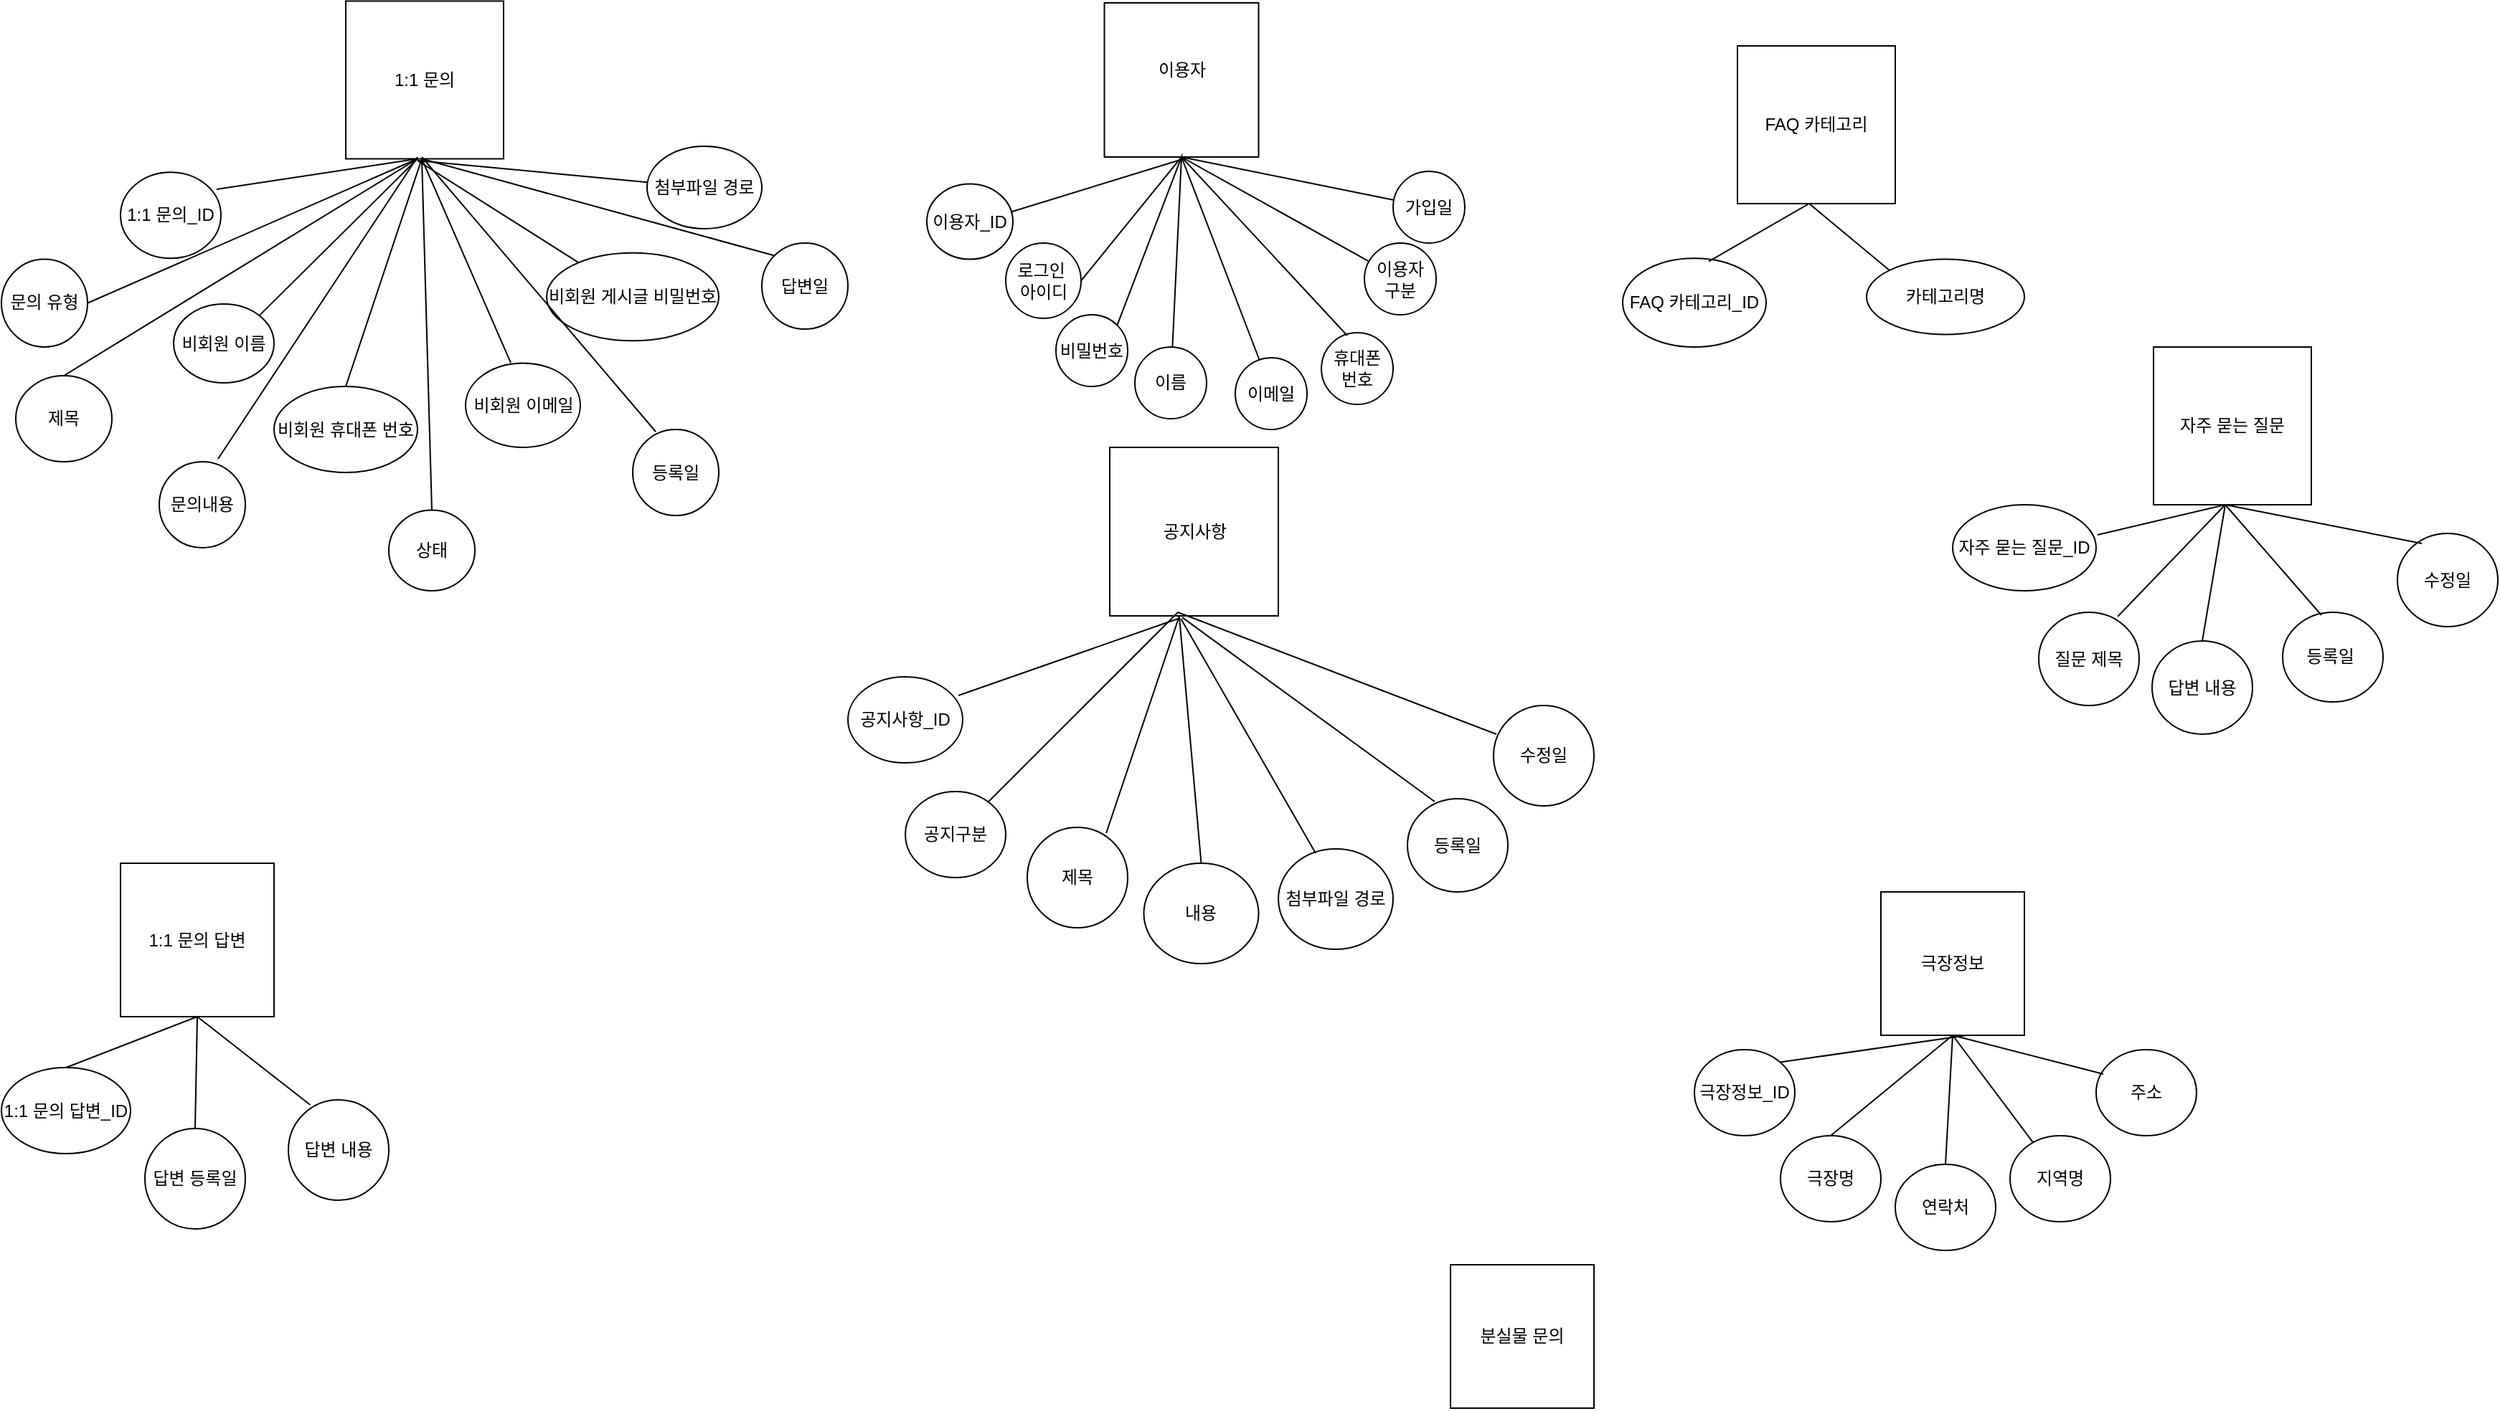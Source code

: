<mxfile version="28.2.8">
  <diagram name="페이지-1" id="GlcNtZ1km3tHZAyMDBaJ">
    <mxGraphModel grid="1" page="1" gridSize="10" guides="1" tooltips="1" connect="1" arrows="1" fold="1" pageScale="1" pageWidth="827" pageHeight="1169" math="0" shadow="0">
      <root>
        <mxCell id="0" />
        <mxCell id="1" parent="0" />
        <mxCell id="Zwj_HbS0Xo6QSIKevfj4-1" value="이용자&lt;div&gt;&lt;br&gt;&lt;/div&gt;" style="whiteSpace=wrap;html=1;aspect=fixed;" vertex="1" parent="1">
          <mxGeometry x="-351.25" y="10" width="107.5" height="107.5" as="geometry" />
        </mxCell>
        <mxCell id="Zwj_HbS0Xo6QSIKevfj4-2" value="FAQ 카테고리" style="whiteSpace=wrap;html=1;aspect=fixed;" vertex="1" parent="1">
          <mxGeometry x="90" y="40" width="110" height="110" as="geometry" />
        </mxCell>
        <mxCell id="Zwj_HbS0Xo6QSIKevfj4-3" value="1:1 문의" style="whiteSpace=wrap;html=1;aspect=fixed;" vertex="1" parent="1">
          <mxGeometry x="-880" y="8.75" width="110" height="110" as="geometry" />
        </mxCell>
        <mxCell id="Zwj_HbS0Xo6QSIKevfj4-4" value="&lt;div&gt;분실물 문의&lt;/div&gt;" style="whiteSpace=wrap;html=1;aspect=fixed;" vertex="1" parent="1">
          <mxGeometry x="-110" y="890" width="100" height="100" as="geometry" />
        </mxCell>
        <mxCell id="Zwj_HbS0Xo6QSIKevfj4-5" value="공지사항" style="whiteSpace=wrap;html=1;aspect=fixed;" vertex="1" parent="1">
          <mxGeometry x="-347.5" y="320" width="117.5" height="117.5" as="geometry" />
        </mxCell>
        <mxCell id="Zwj_HbS0Xo6QSIKevfj4-6" value="자주 묻는 질문" style="whiteSpace=wrap;html=1;aspect=fixed;" vertex="1" parent="1">
          <mxGeometry x="380" y="250" width="110" height="110" as="geometry" />
        </mxCell>
        <mxCell id="Zwj_HbS0Xo6QSIKevfj4-7" value="1:1 문의 답변" style="whiteSpace=wrap;html=1;aspect=fixed;" vertex="1" parent="1">
          <mxGeometry x="-1037" y="610" width="107" height="107" as="geometry" />
        </mxCell>
        <mxCell id="Zwj_HbS0Xo6QSIKevfj4-8" value="극장정보" style="whiteSpace=wrap;html=1;aspect=fixed;" vertex="1" parent="1">
          <mxGeometry x="190" y="630" width="100" height="100" as="geometry" />
        </mxCell>
        <mxCell id="Zwj_HbS0Xo6QSIKevfj4-11" value="" style="endArrow=none;html=1;rounded=0;exitX=1;exitY=0.5;exitDx=0;exitDy=0;" edge="1" parent="1" source="Zwj_HbS0Xo6QSIKevfj4-12">
          <mxGeometry width="50" height="50" relative="1" as="geometry">
            <mxPoint x="-377.5" y="167.5" as="sourcePoint" />
            <mxPoint x="-297.5" y="117.5" as="targetPoint" />
          </mxGeometry>
        </mxCell>
        <mxCell id="Zwj_HbS0Xo6QSIKevfj4-12" value="로그인&amp;nbsp;&lt;div&gt;아이디&lt;/div&gt;" style="ellipse;whiteSpace=wrap;html=1;aspect=fixed;" vertex="1" parent="1">
          <mxGeometry x="-420" y="177.5" width="52.5" height="52.5" as="geometry" />
        </mxCell>
        <mxCell id="Zwj_HbS0Xo6QSIKevfj4-18" value="비밀번호" style="ellipse;whiteSpace=wrap;html=1;" vertex="1" parent="1">
          <mxGeometry x="-385" y="227.5" width="50" height="50" as="geometry" />
        </mxCell>
        <mxCell id="Zwj_HbS0Xo6QSIKevfj4-20" value="" style="endArrow=none;html=1;rounded=0;entryX=1;entryY=0;entryDx=0;entryDy=0;" edge="1" parent="1" source="Zwj_HbS0Xo6QSIKevfj4-27" target="Zwj_HbS0Xo6QSIKevfj4-18">
          <mxGeometry width="50" height="50" relative="1" as="geometry">
            <mxPoint x="-281.75" y="227.5" as="sourcePoint" />
            <mxPoint x="-363.25" y="199.5" as="targetPoint" />
            <Array as="points">
              <mxPoint x="-297.5" y="117.5" />
            </Array>
          </mxGeometry>
        </mxCell>
        <mxCell id="Zwj_HbS0Xo6QSIKevfj4-25" value="이메일" style="ellipse;whiteSpace=wrap;html=1;aspect=fixed;" vertex="1" parent="1">
          <mxGeometry x="-260" y="257.5" width="50" height="50" as="geometry" />
        </mxCell>
        <mxCell id="Zwj_HbS0Xo6QSIKevfj4-27" value="이름" style="ellipse;whiteSpace=wrap;html=1;aspect=fixed;" vertex="1" parent="1">
          <mxGeometry x="-330" y="250" width="50" height="50" as="geometry" />
        </mxCell>
        <mxCell id="Zwj_HbS0Xo6QSIKevfj4-34" value="휴대폰&lt;div&gt;번호&lt;/div&gt;" style="ellipse;whiteSpace=wrap;html=1;aspect=fixed;" vertex="1" parent="1">
          <mxGeometry x="-200" y="240" width="50" height="50" as="geometry" />
        </mxCell>
        <mxCell id="Zwj_HbS0Xo6QSIKevfj4-36" value="이용자&lt;div&gt;구분&lt;/div&gt;" style="ellipse;whiteSpace=wrap;html=1;aspect=fixed;" vertex="1" parent="1">
          <mxGeometry x="-170" y="177.5" width="50" height="50" as="geometry" />
        </mxCell>
        <mxCell id="Zwj_HbS0Xo6QSIKevfj4-39" value="가입일" style="ellipse;whiteSpace=wrap;html=1;aspect=fixed;" vertex="1" parent="1">
          <mxGeometry x="-150" y="127.5" width="50" height="50" as="geometry" />
        </mxCell>
        <mxCell id="Zwj_HbS0Xo6QSIKevfj4-42" value="" style="endArrow=none;html=1;rounded=0;exitX=0.34;exitY=0.04;exitDx=0;exitDy=0;exitPerimeter=0;" edge="1" parent="1" source="Zwj_HbS0Xo6QSIKevfj4-25">
          <mxGeometry width="50" height="50" relative="1" as="geometry">
            <mxPoint x="-277.5" y="187.5" as="sourcePoint" />
            <mxPoint x="-297.5" y="117.5" as="targetPoint" />
          </mxGeometry>
        </mxCell>
        <mxCell id="Zwj_HbS0Xo6QSIKevfj4-44" value="" style="endArrow=none;html=1;rounded=0;entryX=0.36;entryY=0.04;entryDx=0;entryDy=0;entryPerimeter=0;" edge="1" parent="1" target="Zwj_HbS0Xo6QSIKevfj4-34">
          <mxGeometry width="50" height="50" relative="1" as="geometry">
            <mxPoint x="-297.5" y="117.5" as="sourcePoint" />
            <mxPoint x="-247.5" y="207.5" as="targetPoint" />
          </mxGeometry>
        </mxCell>
        <mxCell id="Zwj_HbS0Xo6QSIKevfj4-46" value="" style="endArrow=none;html=1;rounded=0;entryX=0.5;entryY=1;entryDx=0;entryDy=0;" edge="1" parent="1" source="Zwj_HbS0Xo6QSIKevfj4-36" target="Zwj_HbS0Xo6QSIKevfj4-1">
          <mxGeometry width="50" height="50" relative="1" as="geometry">
            <mxPoint x="-247.5" y="167.5" as="sourcePoint" />
            <mxPoint x="-287.5" y="127.5" as="targetPoint" />
          </mxGeometry>
        </mxCell>
        <mxCell id="Zwj_HbS0Xo6QSIKevfj4-47" value="" style="endArrow=none;html=1;rounded=0;" edge="1" parent="1" target="Zwj_HbS0Xo6QSIKevfj4-39">
          <mxGeometry width="50" height="50" relative="1" as="geometry">
            <mxPoint x="-297.5" y="117.5" as="sourcePoint" />
            <mxPoint x="-187.5" y="87.5" as="targetPoint" />
          </mxGeometry>
        </mxCell>
        <mxCell id="Zwj_HbS0Xo6QSIKevfj4-48" value="답변 등록일" style="ellipse;whiteSpace=wrap;html=1;aspect=fixed;" vertex="1" parent="1">
          <mxGeometry x="-1020" y="795" width="70" height="70" as="geometry" />
        </mxCell>
        <mxCell id="Zwj_HbS0Xo6QSIKevfj4-49" value="" style="endArrow=none;html=1;rounded=0;exitX=0.5;exitY=0;exitDx=0;exitDy=0;entryX=0.5;entryY=1;entryDx=0;entryDy=0;" edge="1" parent="1" source="Zwj_HbS0Xo6QSIKevfj4-48" target="Zwj_HbS0Xo6QSIKevfj4-7">
          <mxGeometry width="50" height="50" relative="1" as="geometry">
            <mxPoint x="-1030" y="772.5" as="sourcePoint" />
            <mxPoint x="-980" y="722.5" as="targetPoint" />
          </mxGeometry>
        </mxCell>
        <mxCell id="Zwj_HbS0Xo6QSIKevfj4-51" value="" style="endArrow=none;html=1;rounded=0;exitX=0.217;exitY=0.05;exitDx=0;exitDy=0;exitPerimeter=0;entryX=0.5;entryY=1;entryDx=0;entryDy=0;" edge="1" parent="1" source="Zwj_HbS0Xo6QSIKevfj4-52" target="Zwj_HbS0Xo6QSIKevfj4-7">
          <mxGeometry width="50" height="50" relative="1" as="geometry">
            <mxPoint x="-920" y="782.5" as="sourcePoint" />
            <mxPoint x="-980" y="722.5" as="targetPoint" />
          </mxGeometry>
        </mxCell>
        <mxCell id="Zwj_HbS0Xo6QSIKevfj4-52" value="답변 내용" style="ellipse;whiteSpace=wrap;html=1;aspect=fixed;" vertex="1" parent="1">
          <mxGeometry x="-920" y="775" width="70" height="70" as="geometry" />
        </mxCell>
        <mxCell id="Zwj_HbS0Xo6QSIKevfj4-54" value="" style="endArrow=none;html=1;rounded=0;exitX=0.963;exitY=0.217;exitDx=0;exitDy=0;exitPerimeter=0;entryX=0.404;entryY=1.017;entryDx=0;entryDy=0;entryPerimeter=0;" edge="1" parent="1" source="Zwj_HbS0Xo6QSIKevfj4-56" target="Zwj_HbS0Xo6QSIKevfj4-5">
          <mxGeometry width="50" height="50" relative="1" as="geometry">
            <mxPoint x="-365" y="560" as="sourcePoint" />
            <mxPoint x="-295" y="480" as="targetPoint" />
          </mxGeometry>
        </mxCell>
        <mxCell id="Zwj_HbS0Xo6QSIKevfj4-56" value="공지사항_ID" style="ellipse;whiteSpace=wrap;html=1;" vertex="1" parent="1">
          <mxGeometry x="-530" y="480" width="80" height="60" as="geometry" />
        </mxCell>
        <mxCell id="Zwj_HbS0Xo6QSIKevfj4-57" value="" style="endArrow=none;html=1;rounded=0;" edge="1" parent="1" source="Zwj_HbS0Xo6QSIKevfj4-58">
          <mxGeometry width="50" height="50" relative="1" as="geometry">
            <mxPoint x="-315" y="560" as="sourcePoint" />
            <mxPoint x="-300" y="435" as="targetPoint" />
          </mxGeometry>
        </mxCell>
        <mxCell id="Zwj_HbS0Xo6QSIKevfj4-58" value="공지구분" style="ellipse;whiteSpace=wrap;html=1;" vertex="1" parent="1">
          <mxGeometry x="-490" y="560" width="70" height="60" as="geometry" />
        </mxCell>
        <mxCell id="Zwj_HbS0Xo6QSIKevfj4-59" value="" style="endArrow=none;html=1;rounded=0;exitX=0.786;exitY=0.057;exitDx=0;exitDy=0;entryX=0.413;entryY=1;entryDx=0;entryDy=0;entryPerimeter=0;exitPerimeter=0;" edge="1" parent="1" source="Zwj_HbS0Xo6QSIKevfj4-60" target="Zwj_HbS0Xo6QSIKevfj4-5">
          <mxGeometry width="50" height="50" relative="1" as="geometry">
            <mxPoint x="-305" y="580" as="sourcePoint" />
            <mxPoint x="-295" y="480" as="targetPoint" />
          </mxGeometry>
        </mxCell>
        <mxCell id="Zwj_HbS0Xo6QSIKevfj4-60" value="제목" style="ellipse;whiteSpace=wrap;html=1;" vertex="1" parent="1">
          <mxGeometry x="-405" y="585" width="70" height="70" as="geometry" />
        </mxCell>
        <mxCell id="Zwj_HbS0Xo6QSIKevfj4-61" value="내용" style="ellipse;whiteSpace=wrap;html=1;" vertex="1" parent="1">
          <mxGeometry x="-323.75" y="610" width="80" height="70" as="geometry" />
        </mxCell>
        <mxCell id="Zwj_HbS0Xo6QSIKevfj4-62" value="첨부파일 경로" style="ellipse;whiteSpace=wrap;html=1;" vertex="1" parent="1">
          <mxGeometry x="-230" y="600" width="80" height="70" as="geometry" />
        </mxCell>
        <mxCell id="Zwj_HbS0Xo6QSIKevfj4-63" value="등록일" style="ellipse;whiteSpace=wrap;html=1;" vertex="1" parent="1">
          <mxGeometry x="-140" y="565" width="70" height="65" as="geometry" />
        </mxCell>
        <mxCell id="Zwj_HbS0Xo6QSIKevfj4-64" value="수정일" style="ellipse;whiteSpace=wrap;html=1;" vertex="1" parent="1">
          <mxGeometry x="-80" y="500" width="70" height="70" as="geometry" />
        </mxCell>
        <mxCell id="Zwj_HbS0Xo6QSIKevfj4-67" value="" style="endArrow=none;html=1;rounded=0;exitX=0.5;exitY=0;exitDx=0;exitDy=0;entryX=0.413;entryY=1.009;entryDx=0;entryDy=0;entryPerimeter=0;" edge="1" parent="1" source="Zwj_HbS0Xo6QSIKevfj4-61" target="Zwj_HbS0Xo6QSIKevfj4-5">
          <mxGeometry width="50" height="50" relative="1" as="geometry">
            <mxPoint x="-305" y="560" as="sourcePoint" />
            <mxPoint x="-290" y="480" as="targetPoint" />
          </mxGeometry>
        </mxCell>
        <mxCell id="Zwj_HbS0Xo6QSIKevfj4-68" value="" style="endArrow=none;html=1;rounded=0;exitX=0.325;exitY=0.043;exitDx=0;exitDy=0;exitPerimeter=0;entryX=0.422;entryY=1.017;entryDx=0;entryDy=0;entryPerimeter=0;" edge="1" parent="1" source="Zwj_HbS0Xo6QSIKevfj4-62" target="Zwj_HbS0Xo6QSIKevfj4-5">
          <mxGeometry width="50" height="50" relative="1" as="geometry">
            <mxPoint x="-227.061" y="615.843" as="sourcePoint" />
            <mxPoint x="-290" y="480" as="targetPoint" />
          </mxGeometry>
        </mxCell>
        <mxCell id="Zwj_HbS0Xo6QSIKevfj4-69" value="" style="endArrow=none;html=1;rounded=0;entryX=0.271;entryY=0.031;entryDx=0;entryDy=0;entryPerimeter=0;exitX=0.43;exitY=1.009;exitDx=0;exitDy=0;exitPerimeter=0;" edge="1" parent="1" source="Zwj_HbS0Xo6QSIKevfj4-5" target="Zwj_HbS0Xo6QSIKevfj4-63">
          <mxGeometry width="50" height="50" relative="1" as="geometry">
            <mxPoint x="-250" y="460" as="sourcePoint" />
            <mxPoint x="-200" y="480" as="targetPoint" />
          </mxGeometry>
        </mxCell>
        <mxCell id="Zwj_HbS0Xo6QSIKevfj4-70" value="" style="endArrow=none;html=1;rounded=0;entryX=0.029;entryY=0.286;entryDx=0;entryDy=0;entryPerimeter=0;" edge="1" parent="1" target="Zwj_HbS0Xo6QSIKevfj4-64">
          <mxGeometry width="50" height="50" relative="1" as="geometry">
            <mxPoint x="-300" y="435" as="sourcePoint" />
            <mxPoint x="-70" y="510" as="targetPoint" />
          </mxGeometry>
        </mxCell>
        <mxCell id="Zwj_HbS0Xo6QSIKevfj4-72" value="극장명" style="ellipse;whiteSpace=wrap;html=1;" vertex="1" parent="1">
          <mxGeometry x="120" y="800" width="70" height="60" as="geometry" />
        </mxCell>
        <mxCell id="Zwj_HbS0Xo6QSIKevfj4-73" value="FAQ 카테고리_ID" style="ellipse;whiteSpace=wrap;html=1;" vertex="1" parent="1">
          <mxGeometry x="10" y="188.13" width="100" height="61.87" as="geometry" />
        </mxCell>
        <mxCell id="Zwj_HbS0Xo6QSIKevfj4-74" value="카테고리명" style="ellipse;whiteSpace=wrap;html=1;" vertex="1" parent="1">
          <mxGeometry x="180" y="188.75" width="110" height="52.5" as="geometry" />
        </mxCell>
        <mxCell id="Zwj_HbS0Xo6QSIKevfj4-75" value="극장정보_ID" style="ellipse;whiteSpace=wrap;html=1;" vertex="1" parent="1">
          <mxGeometry x="60" y="740" width="70" height="60" as="geometry" />
        </mxCell>
        <mxCell id="Zwj_HbS0Xo6QSIKevfj4-76" value="지역명" style="ellipse;whiteSpace=wrap;html=1;" vertex="1" parent="1">
          <mxGeometry x="280" y="800" width="70" height="60" as="geometry" />
        </mxCell>
        <mxCell id="Zwj_HbS0Xo6QSIKevfj4-77" value="" style="endArrow=none;html=1;rounded=0;entryX=0;entryY=0;entryDx=0;entryDy=0;exitX=0.6;exitY=0.035;exitDx=0;exitDy=0;exitPerimeter=0;" edge="1" parent="1" source="Zwj_HbS0Xo6QSIKevfj4-73" target="Zwj_HbS0Xo6QSIKevfj4-74">
          <mxGeometry width="50" height="50" relative="1" as="geometry">
            <mxPoint x="90" y="212.5" as="sourcePoint" />
            <mxPoint x="140" y="162.5" as="targetPoint" />
            <Array as="points">
              <mxPoint x="140" y="150" />
            </Array>
          </mxGeometry>
        </mxCell>
        <mxCell id="Zwj_HbS0Xo6QSIKevfj4-78" value="1:1 문의 답변_ID" style="ellipse;whiteSpace=wrap;html=1;" vertex="1" parent="1">
          <mxGeometry x="-1120" y="752.5" width="90" height="60" as="geometry" />
        </mxCell>
        <mxCell id="Zwj_HbS0Xo6QSIKevfj4-79" value="" style="endArrow=none;html=1;rounded=0;exitX=0.5;exitY=0;exitDx=0;exitDy=0;entryX=0.5;entryY=1;entryDx=0;entryDy=0;" edge="1" parent="1" source="Zwj_HbS0Xo6QSIKevfj4-78" target="Zwj_HbS0Xo6QSIKevfj4-7">
          <mxGeometry width="50" height="50" relative="1" as="geometry">
            <mxPoint x="-1030" y="772.5" as="sourcePoint" />
            <mxPoint x="-980" y="722.5" as="targetPoint" />
          </mxGeometry>
        </mxCell>
        <mxCell id="Zwj_HbS0Xo6QSIKevfj4-80" value="연락처" style="ellipse;whiteSpace=wrap;html=1;" vertex="1" parent="1">
          <mxGeometry x="200" y="820" width="70" height="60" as="geometry" />
        </mxCell>
        <mxCell id="Zwj_HbS0Xo6QSIKevfj4-81" value="주소" style="ellipse;whiteSpace=wrap;html=1;" vertex="1" parent="1">
          <mxGeometry x="340" y="740" width="70" height="60" as="geometry" />
        </mxCell>
        <mxCell id="Zwj_HbS0Xo6QSIKevfj4-82" value="" style="endArrow=none;html=1;rounded=0;exitX=0.071;exitY=0.283;exitDx=0;exitDy=0;exitPerimeter=0;" edge="1" parent="1" source="Zwj_HbS0Xo6QSIKevfj4-81">
          <mxGeometry width="50" height="50" relative="1" as="geometry">
            <mxPoint x="190" y="780" as="sourcePoint" />
            <mxPoint x="240" y="730" as="targetPoint" />
          </mxGeometry>
        </mxCell>
        <mxCell id="Zwj_HbS0Xo6QSIKevfj4-83" value="" style="endArrow=none;html=1;rounded=0;" edge="1" parent="1" source="Zwj_HbS0Xo6QSIKevfj4-76">
          <mxGeometry width="50" height="50" relative="1" as="geometry">
            <mxPoint x="190" y="780" as="sourcePoint" />
            <mxPoint x="240" y="730" as="targetPoint" />
          </mxGeometry>
        </mxCell>
        <mxCell id="Zwj_HbS0Xo6QSIKevfj4-84" value="" style="endArrow=none;html=1;rounded=0;exitX=0.5;exitY=0;exitDx=0;exitDy=0;" edge="1" parent="1" source="Zwj_HbS0Xo6QSIKevfj4-80">
          <mxGeometry width="50" height="50" relative="1" as="geometry">
            <mxPoint x="190" y="780" as="sourcePoint" />
            <mxPoint x="240" y="730" as="targetPoint" />
          </mxGeometry>
        </mxCell>
        <mxCell id="Zwj_HbS0Xo6QSIKevfj4-85" value="" style="endArrow=none;html=1;rounded=0;exitX=0.5;exitY=0;exitDx=0;exitDy=0;" edge="1" parent="1" source="Zwj_HbS0Xo6QSIKevfj4-72">
          <mxGeometry width="50" height="50" relative="1" as="geometry">
            <mxPoint x="190" y="780" as="sourcePoint" />
            <mxPoint x="240" y="730" as="targetPoint" />
          </mxGeometry>
        </mxCell>
        <mxCell id="Zwj_HbS0Xo6QSIKevfj4-86" value="" style="endArrow=none;html=1;rounded=0;exitX=1;exitY=0;exitDx=0;exitDy=0;" edge="1" parent="1" source="Zwj_HbS0Xo6QSIKevfj4-75">
          <mxGeometry width="50" height="50" relative="1" as="geometry">
            <mxPoint x="130" y="750" as="sourcePoint" />
            <mxPoint x="250" y="730" as="targetPoint" />
          </mxGeometry>
        </mxCell>
        <mxCell id="Zwj_HbS0Xo6QSIKevfj4-87" value="질문 제목" style="ellipse;whiteSpace=wrap;html=1;" vertex="1" parent="1">
          <mxGeometry x="300" y="435" width="70" height="65" as="geometry" />
        </mxCell>
        <mxCell id="Zwj_HbS0Xo6QSIKevfj4-88" value="자주 묻는 질문_ID" style="ellipse;whiteSpace=wrap;html=1;" vertex="1" parent="1">
          <mxGeometry x="240" y="360" width="100" height="60" as="geometry" />
        </mxCell>
        <mxCell id="Zwj_HbS0Xo6QSIKevfj4-89" value="답변 내용" style="ellipse;whiteSpace=wrap;html=1;" vertex="1" parent="1">
          <mxGeometry x="379" y="455" width="70" height="65" as="geometry" />
        </mxCell>
        <mxCell id="Zwj_HbS0Xo6QSIKevfj4-90" value="등록일&amp;nbsp;" style="ellipse;whiteSpace=wrap;html=1;" vertex="1" parent="1">
          <mxGeometry x="470" y="435" width="70" height="62.5" as="geometry" />
        </mxCell>
        <mxCell id="Zwj_HbS0Xo6QSIKevfj4-91" value="수정일" style="ellipse;whiteSpace=wrap;html=1;" vertex="1" parent="1">
          <mxGeometry x="550" y="380" width="70" height="65" as="geometry" />
        </mxCell>
        <mxCell id="Zwj_HbS0Xo6QSIKevfj4-92" value="" style="endArrow=none;html=1;rounded=0;exitX=1.01;exitY=0.35;exitDx=0;exitDy=0;exitPerimeter=0;" edge="1" parent="1" source="Zwj_HbS0Xo6QSIKevfj4-88">
          <mxGeometry width="50" height="50" relative="1" as="geometry">
            <mxPoint x="380" y="410" as="sourcePoint" />
            <mxPoint x="430" y="360" as="targetPoint" />
          </mxGeometry>
        </mxCell>
        <mxCell id="Zwj_HbS0Xo6QSIKevfj4-93" value="" style="endArrow=none;html=1;rounded=0;exitX=0.386;exitY=0.032;exitDx=0;exitDy=0;exitPerimeter=0;" edge="1" parent="1" source="Zwj_HbS0Xo6QSIKevfj4-90">
          <mxGeometry width="50" height="50" relative="1" as="geometry">
            <mxPoint x="449" y="427.5" as="sourcePoint" />
            <mxPoint x="430" y="360" as="targetPoint" />
          </mxGeometry>
        </mxCell>
        <mxCell id="Zwj_HbS0Xo6QSIKevfj4-94" value="" style="endArrow=none;html=1;rounded=0;exitX=0.5;exitY=0;exitDx=0;exitDy=0;" edge="1" parent="1" source="Zwj_HbS0Xo6QSIKevfj4-89">
          <mxGeometry width="50" height="50" relative="1" as="geometry">
            <mxPoint x="410" y="460" as="sourcePoint" />
            <mxPoint x="430" y="360" as="targetPoint" />
          </mxGeometry>
        </mxCell>
        <mxCell id="Zwj_HbS0Xo6QSIKevfj4-95" value="" style="endArrow=none;html=1;rounded=0;exitX=0.786;exitY=0.046;exitDx=0;exitDy=0;exitPerimeter=0;" edge="1" parent="1" source="Zwj_HbS0Xo6QSIKevfj4-87">
          <mxGeometry width="50" height="50" relative="1" as="geometry">
            <mxPoint x="380" y="410" as="sourcePoint" />
            <mxPoint x="430" y="360" as="targetPoint" />
          </mxGeometry>
        </mxCell>
        <mxCell id="Zwj_HbS0Xo6QSIKevfj4-97" value="" style="endArrow=none;html=1;rounded=0;entryX=0.243;entryY=0.108;entryDx=0;entryDy=0;entryPerimeter=0;" edge="1" parent="1" target="Zwj_HbS0Xo6QSIKevfj4-91">
          <mxGeometry width="50" height="50" relative="1" as="geometry">
            <mxPoint x="430" y="360" as="sourcePoint" />
            <mxPoint x="550" y="340" as="targetPoint" />
          </mxGeometry>
        </mxCell>
        <mxCell id="Zwj_HbS0Xo6QSIKevfj4-98" value="" style="endArrow=none;html=1;rounded=0;exitX=0.967;exitY=0.376;exitDx=0;exitDy=0;exitPerimeter=0;" edge="1" parent="1" source="Zwj_HbS0Xo6QSIKevfj4-100">
          <mxGeometry width="50" height="50" relative="1" as="geometry">
            <mxPoint x="-410" y="150" as="sourcePoint" />
            <mxPoint x="-300" y="120" as="targetPoint" />
          </mxGeometry>
        </mxCell>
        <mxCell id="Zwj_HbS0Xo6QSIKevfj4-100" value="이용자_ID" style="ellipse;whiteSpace=wrap;html=1;" vertex="1" parent="1">
          <mxGeometry x="-475" y="136.25" width="60" height="52.5" as="geometry" />
        </mxCell>
        <mxCell id="Zwj_HbS0Xo6QSIKevfj4-104" value="답변일" style="ellipse;whiteSpace=wrap;html=1;" vertex="1" parent="1">
          <mxGeometry x="-590" y="177.5" width="60" height="60" as="geometry" />
        </mxCell>
        <mxCell id="Zwj_HbS0Xo6QSIKevfj4-105" value="등록일" style="ellipse;whiteSpace=wrap;html=1;" vertex="1" parent="1">
          <mxGeometry x="-680" y="307.5" width="60" height="60" as="geometry" />
        </mxCell>
        <mxCell id="Zwj_HbS0Xo6QSIKevfj4-106" value="제목" style="ellipse;whiteSpace=wrap;html=1;" vertex="1" parent="1">
          <mxGeometry x="-1110" y="270" width="67" height="60" as="geometry" />
        </mxCell>
        <mxCell id="Zwj_HbS0Xo6QSIKevfj4-107" value="상태" style="ellipse;whiteSpace=wrap;html=1;" vertex="1" parent="1">
          <mxGeometry x="-850" y="363.75" width="60" height="56.25" as="geometry" />
        </mxCell>
        <mxCell id="Zwj_HbS0Xo6QSIKevfj4-108" value="첨부파일 경로" style="ellipse;whiteSpace=wrap;html=1;" vertex="1" parent="1">
          <mxGeometry x="-670" y="110" width="80" height="57.5" as="geometry" />
        </mxCell>
        <mxCell id="Zwj_HbS0Xo6QSIKevfj4-109" value="문의내용" style="ellipse;whiteSpace=wrap;html=1;" vertex="1" parent="1">
          <mxGeometry x="-1010" y="330" width="60" height="60" as="geometry" />
        </mxCell>
        <mxCell id="Zwj_HbS0Xo6QSIKevfj4-110" value="문의 유형" style="ellipse;whiteSpace=wrap;html=1;" vertex="1" parent="1">
          <mxGeometry x="-1120" y="188.75" width="60" height="61.25" as="geometry" />
        </mxCell>
        <mxCell id="Zwj_HbS0Xo6QSIKevfj4-111" value="비회원 게시글 비밀번호" style="ellipse;whiteSpace=wrap;html=1;" vertex="1" parent="1">
          <mxGeometry x="-740" y="184.38" width="120" height="61.25" as="geometry" />
        </mxCell>
        <mxCell id="Zwj_HbS0Xo6QSIKevfj4-112" value="비회원 이메일" style="ellipse;whiteSpace=wrap;html=1;" vertex="1" parent="1">
          <mxGeometry x="-796.5" y="261.25" width="80" height="58.75" as="geometry" />
        </mxCell>
        <mxCell id="Zwj_HbS0Xo6QSIKevfj4-113" value="비회원 휴대폰 번호" style="ellipse;whiteSpace=wrap;html=1;" vertex="1" parent="1">
          <mxGeometry x="-930" y="277.5" width="100" height="60" as="geometry" />
        </mxCell>
        <mxCell id="Zwj_HbS0Xo6QSIKevfj4-114" value="비회원 이름" style="ellipse;whiteSpace=wrap;html=1;" vertex="1" parent="1">
          <mxGeometry x="-1000" y="220" width="70" height="55" as="geometry" />
        </mxCell>
        <mxCell id="Zwj_HbS0Xo6QSIKevfj4-115" value="1:1 문의_ID" style="ellipse;whiteSpace=wrap;html=1;" vertex="1" parent="1">
          <mxGeometry x="-1037" y="128.13" width="70" height="60" as="geometry" />
        </mxCell>
        <mxCell id="OxMHIdnT5sfjgw7uyhR3-1" value="" style="endArrow=none;html=1;rounded=0;exitX=0;exitY=0;exitDx=0;exitDy=0;" edge="1" parent="1" source="Zwj_HbS0Xo6QSIKevfj4-104">
          <mxGeometry width="50" height="50" relative="1" as="geometry">
            <mxPoint x="-877" y="168.75" as="sourcePoint" />
            <mxPoint x="-827" y="118.75" as="targetPoint" />
          </mxGeometry>
        </mxCell>
        <mxCell id="OxMHIdnT5sfjgw7uyhR3-2" value="" style="endArrow=none;html=1;rounded=0;exitX=0.267;exitY=0.025;exitDx=0;exitDy=0;exitPerimeter=0;" edge="1" parent="1" source="Zwj_HbS0Xo6QSIKevfj4-105">
          <mxGeometry width="50" height="50" relative="1" as="geometry">
            <mxPoint x="-877" y="167.5" as="sourcePoint" />
            <mxPoint x="-827" y="117.5" as="targetPoint" />
          </mxGeometry>
        </mxCell>
        <mxCell id="OxMHIdnT5sfjgw7uyhR3-3" value="" style="endArrow=none;html=1;rounded=0;exitX=0.5;exitY=0;exitDx=0;exitDy=0;" edge="1" parent="1" source="Zwj_HbS0Xo6QSIKevfj4-107">
          <mxGeometry width="50" height="50" relative="1" as="geometry">
            <mxPoint x="-877" y="168.75" as="sourcePoint" />
            <mxPoint x="-827" y="118.75" as="targetPoint" />
          </mxGeometry>
        </mxCell>
        <mxCell id="OxMHIdnT5sfjgw7uyhR3-4" value="" style="endArrow=none;html=1;rounded=0;exitX=0.683;exitY=-0.033;exitDx=0;exitDy=0;exitPerimeter=0;" edge="1" parent="1" source="Zwj_HbS0Xo6QSIKevfj4-109">
          <mxGeometry width="50" height="50" relative="1" as="geometry">
            <mxPoint x="-880" y="167.5" as="sourcePoint" />
            <mxPoint x="-830" y="117.5" as="targetPoint" />
          </mxGeometry>
        </mxCell>
        <mxCell id="OxMHIdnT5sfjgw7uyhR3-5" value="" style="endArrow=none;html=1;rounded=0;exitX=0.5;exitY=0;exitDx=0;exitDy=0;" edge="1" parent="1" source="Zwj_HbS0Xo6QSIKevfj4-106">
          <mxGeometry width="50" height="50" relative="1" as="geometry">
            <mxPoint x="-1060" y="260" as="sourcePoint" />
            <mxPoint x="-830" y="118.75" as="targetPoint" />
          </mxGeometry>
        </mxCell>
        <mxCell id="OxMHIdnT5sfjgw7uyhR3-6" value="" style="endArrow=none;html=1;rounded=0;exitX=1;exitY=0.5;exitDx=0;exitDy=0;" edge="1" parent="1" source="Zwj_HbS0Xo6QSIKevfj4-110">
          <mxGeometry width="50" height="50" relative="1" as="geometry">
            <mxPoint x="-880" y="168.75" as="sourcePoint" />
            <mxPoint x="-830" y="118.75" as="targetPoint" />
          </mxGeometry>
        </mxCell>
        <mxCell id="OxMHIdnT5sfjgw7uyhR3-7" value="" style="endArrow=none;html=1;rounded=0;" edge="1" parent="1" source="Zwj_HbS0Xo6QSIKevfj4-108">
          <mxGeometry width="50" height="50" relative="1" as="geometry">
            <mxPoint x="-760" y="160" as="sourcePoint" />
            <mxPoint x="-830" y="120" as="targetPoint" />
          </mxGeometry>
        </mxCell>
        <mxCell id="OxMHIdnT5sfjgw7uyhR3-8" value="" style="endArrow=none;html=1;rounded=0;" edge="1" parent="1" source="Zwj_HbS0Xo6QSIKevfj4-111">
          <mxGeometry width="50" height="50" relative="1" as="geometry">
            <mxPoint x="-770" y="178.13" as="sourcePoint" />
            <mxPoint x="-830" y="120" as="targetPoint" />
          </mxGeometry>
        </mxCell>
        <mxCell id="OxMHIdnT5sfjgw7uyhR3-9" value="" style="endArrow=none;html=1;rounded=0;exitX=0.394;exitY=-0.004;exitDx=0;exitDy=0;exitPerimeter=0;" edge="1" parent="1" source="Zwj_HbS0Xo6QSIKevfj4-112">
          <mxGeometry width="50" height="50" relative="1" as="geometry">
            <mxPoint x="-877" y="168.75" as="sourcePoint" />
            <mxPoint x="-827" y="118.75" as="targetPoint" />
          </mxGeometry>
        </mxCell>
        <mxCell id="OxMHIdnT5sfjgw7uyhR3-10" value="" style="endArrow=none;html=1;rounded=0;exitX=1;exitY=0;exitDx=0;exitDy=0;" edge="1" parent="1" source="Zwj_HbS0Xo6QSIKevfj4-114">
          <mxGeometry width="50" height="50" relative="1" as="geometry">
            <mxPoint x="-950" y="220" as="sourcePoint" />
            <mxPoint x="-830" y="118.75" as="targetPoint" />
          </mxGeometry>
        </mxCell>
        <mxCell id="OxMHIdnT5sfjgw7uyhR3-11" value="" style="endArrow=none;html=1;rounded=0;exitX=0.5;exitY=0;exitDx=0;exitDy=0;" edge="1" parent="1" source="Zwj_HbS0Xo6QSIKevfj4-113">
          <mxGeometry width="50" height="50" relative="1" as="geometry">
            <mxPoint x="-877" y="168.75" as="sourcePoint" />
            <mxPoint x="-827" y="118.75" as="targetPoint" />
          </mxGeometry>
        </mxCell>
        <mxCell id="OxMHIdnT5sfjgw7uyhR3-12" value="" style="endArrow=none;html=1;rounded=0;exitX=0.957;exitY=0.198;exitDx=0;exitDy=0;exitPerimeter=0;" edge="1" parent="1" source="Zwj_HbS0Xo6QSIKevfj4-115">
          <mxGeometry width="50" height="50" relative="1" as="geometry">
            <mxPoint x="-880" y="168.75" as="sourcePoint" />
            <mxPoint x="-830" y="118.75" as="targetPoint" />
          </mxGeometry>
        </mxCell>
      </root>
    </mxGraphModel>
  </diagram>
</mxfile>
